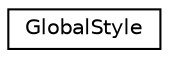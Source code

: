 digraph "Graphical Class Hierarchy"
{
 // LATEX_PDF_SIZE
  edge [fontname="Helvetica",fontsize="10",labelfontname="Helvetica",labelfontsize="10"];
  node [fontname="Helvetica",fontsize="10",shape=record];
  rankdir="LR";
  Node0 [label="GlobalStyle",height=0.2,width=0.4,color="black", fillcolor="white", style="filled",URL="$class_global_style.html",tooltip=" "];
}
